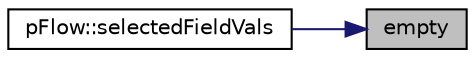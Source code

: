 digraph "empty"
{
 // LATEX_PDF_SIZE
  edge [fontname="Helvetica",fontsize="10",labelfontname="Helvetica",labelfontsize="10"];
  node [fontname="Helvetica",fontsize="10",shape=record];
  rankdir="RL";
  Node1 [label="empty",height=0.2,width=0.4,color="black", fillcolor="grey75", style="filled", fontcolor="black",tooltip="If vector is empty."];
  Node1 -> Node2 [dir="back",color="midnightblue",fontsize="10",style="solid",fontname="Helvetica"];
  Node2 [label="pFlow::selectedFieldVals",height=0.2,width=0.4,color="black", fillcolor="white", style="filled",URL="$namespacepFlow.html#ab992eb0568686e6f77238116f22983a8",tooltip=" "];
}
